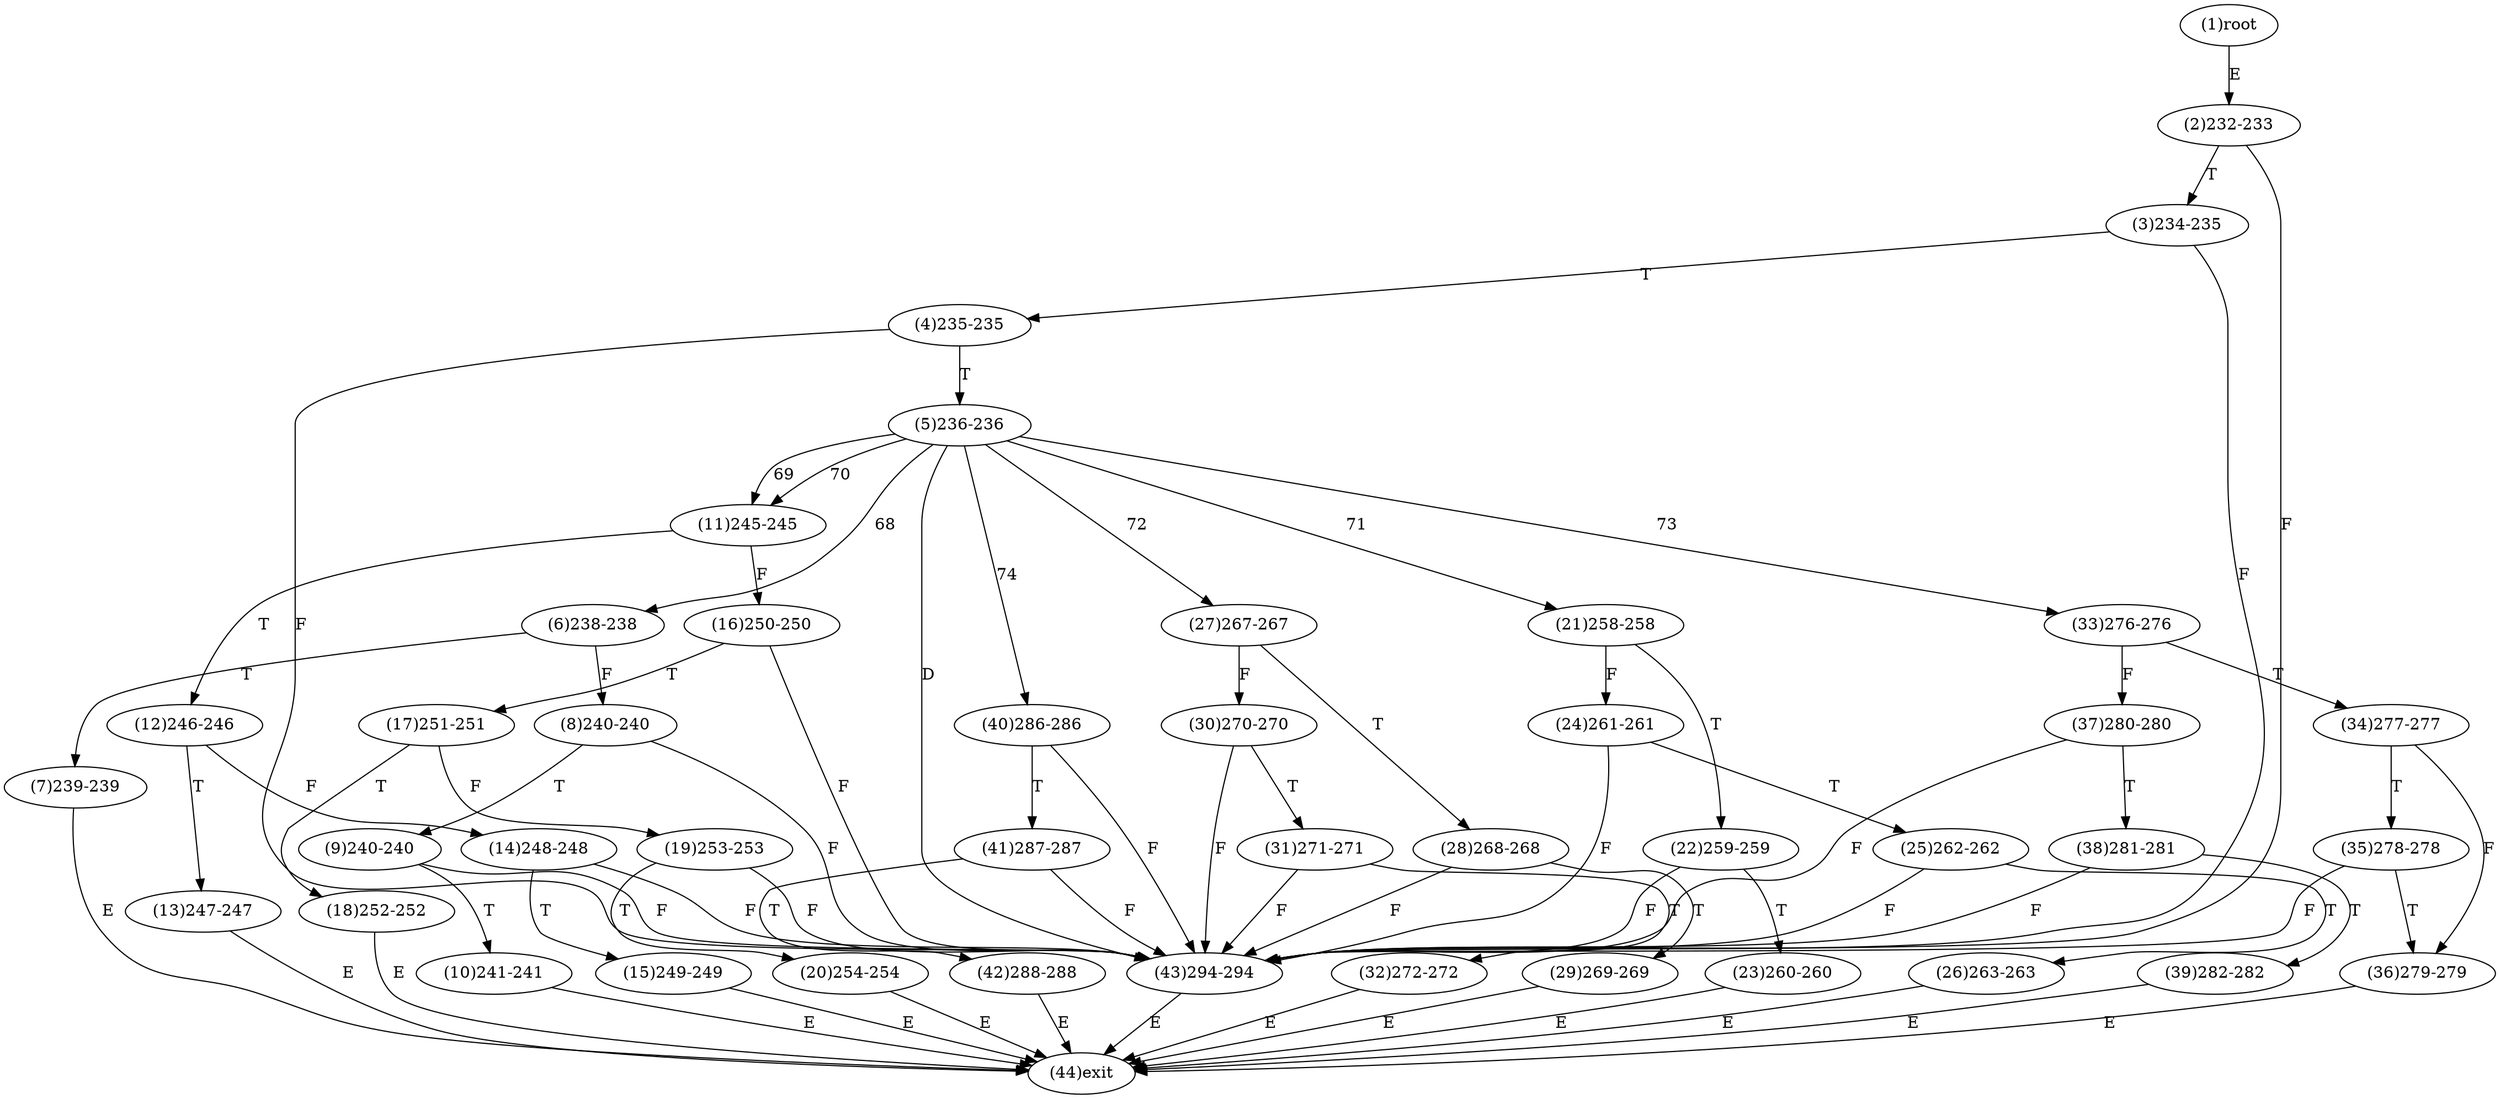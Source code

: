 digraph "" { 
1[ label="(1)root"];
2[ label="(2)232-233"];
3[ label="(3)234-235"];
4[ label="(4)235-235"];
5[ label="(5)236-236"];
6[ label="(6)238-238"];
7[ label="(7)239-239"];
8[ label="(8)240-240"];
9[ label="(9)240-240"];
10[ label="(10)241-241"];
11[ label="(11)245-245"];
12[ label="(12)246-246"];
13[ label="(13)247-247"];
14[ label="(14)248-248"];
15[ label="(15)249-249"];
17[ label="(17)251-251"];
16[ label="(16)250-250"];
19[ label="(19)253-253"];
18[ label="(18)252-252"];
21[ label="(21)258-258"];
20[ label="(20)254-254"];
23[ label="(23)260-260"];
22[ label="(22)259-259"];
25[ label="(25)262-262"];
24[ label="(24)261-261"];
27[ label="(27)267-267"];
26[ label="(26)263-263"];
29[ label="(29)269-269"];
28[ label="(28)268-268"];
31[ label="(31)271-271"];
30[ label="(30)270-270"];
34[ label="(34)277-277"];
35[ label="(35)278-278"];
32[ label="(32)272-272"];
33[ label="(33)276-276"];
38[ label="(38)281-281"];
39[ label="(39)282-282"];
36[ label="(36)279-279"];
37[ label="(37)280-280"];
42[ label="(42)288-288"];
43[ label="(43)294-294"];
40[ label="(40)286-286"];
41[ label="(41)287-287"];
44[ label="(44)exit"];
1->2[ label="E"];
2->43[ label="F"];
2->3[ label="T"];
3->43[ label="F"];
3->4[ label="T"];
4->43[ label="F"];
4->5[ label="T"];
5->6[ label="68"];
5->11[ label="69"];
5->11[ label="70"];
5->21[ label="71"];
5->27[ label="72"];
5->33[ label="73"];
5->40[ label="74"];
5->43[ label="D"];
6->8[ label="F"];
6->7[ label="T"];
7->44[ label="E"];
8->43[ label="F"];
8->9[ label="T"];
9->43[ label="F"];
9->10[ label="T"];
10->44[ label="E"];
11->16[ label="F"];
11->12[ label="T"];
12->14[ label="F"];
12->13[ label="T"];
13->44[ label="E"];
14->43[ label="F"];
14->15[ label="T"];
15->44[ label="E"];
16->43[ label="F"];
16->17[ label="T"];
17->19[ label="F"];
17->18[ label="T"];
18->44[ label="E"];
19->43[ label="F"];
19->20[ label="T"];
20->44[ label="E"];
21->24[ label="F"];
21->22[ label="T"];
22->43[ label="F"];
22->23[ label="T"];
23->44[ label="E"];
24->43[ label="F"];
24->25[ label="T"];
25->43[ label="F"];
25->26[ label="T"];
26->44[ label="E"];
27->30[ label="F"];
27->28[ label="T"];
28->43[ label="F"];
28->29[ label="T"];
29->44[ label="E"];
30->43[ label="F"];
30->31[ label="T"];
31->43[ label="F"];
31->32[ label="T"];
32->44[ label="E"];
33->37[ label="F"];
33->34[ label="T"];
34->36[ label="F"];
34->35[ label="T"];
35->43[ label="F"];
35->36[ label="T"];
36->44[ label="E"];
37->43[ label="F"];
37->38[ label="T"];
38->43[ label="F"];
38->39[ label="T"];
39->44[ label="E"];
40->43[ label="F"];
40->41[ label="T"];
41->43[ label="F"];
41->42[ label="T"];
42->44[ label="E"];
43->44[ label="E"];
}